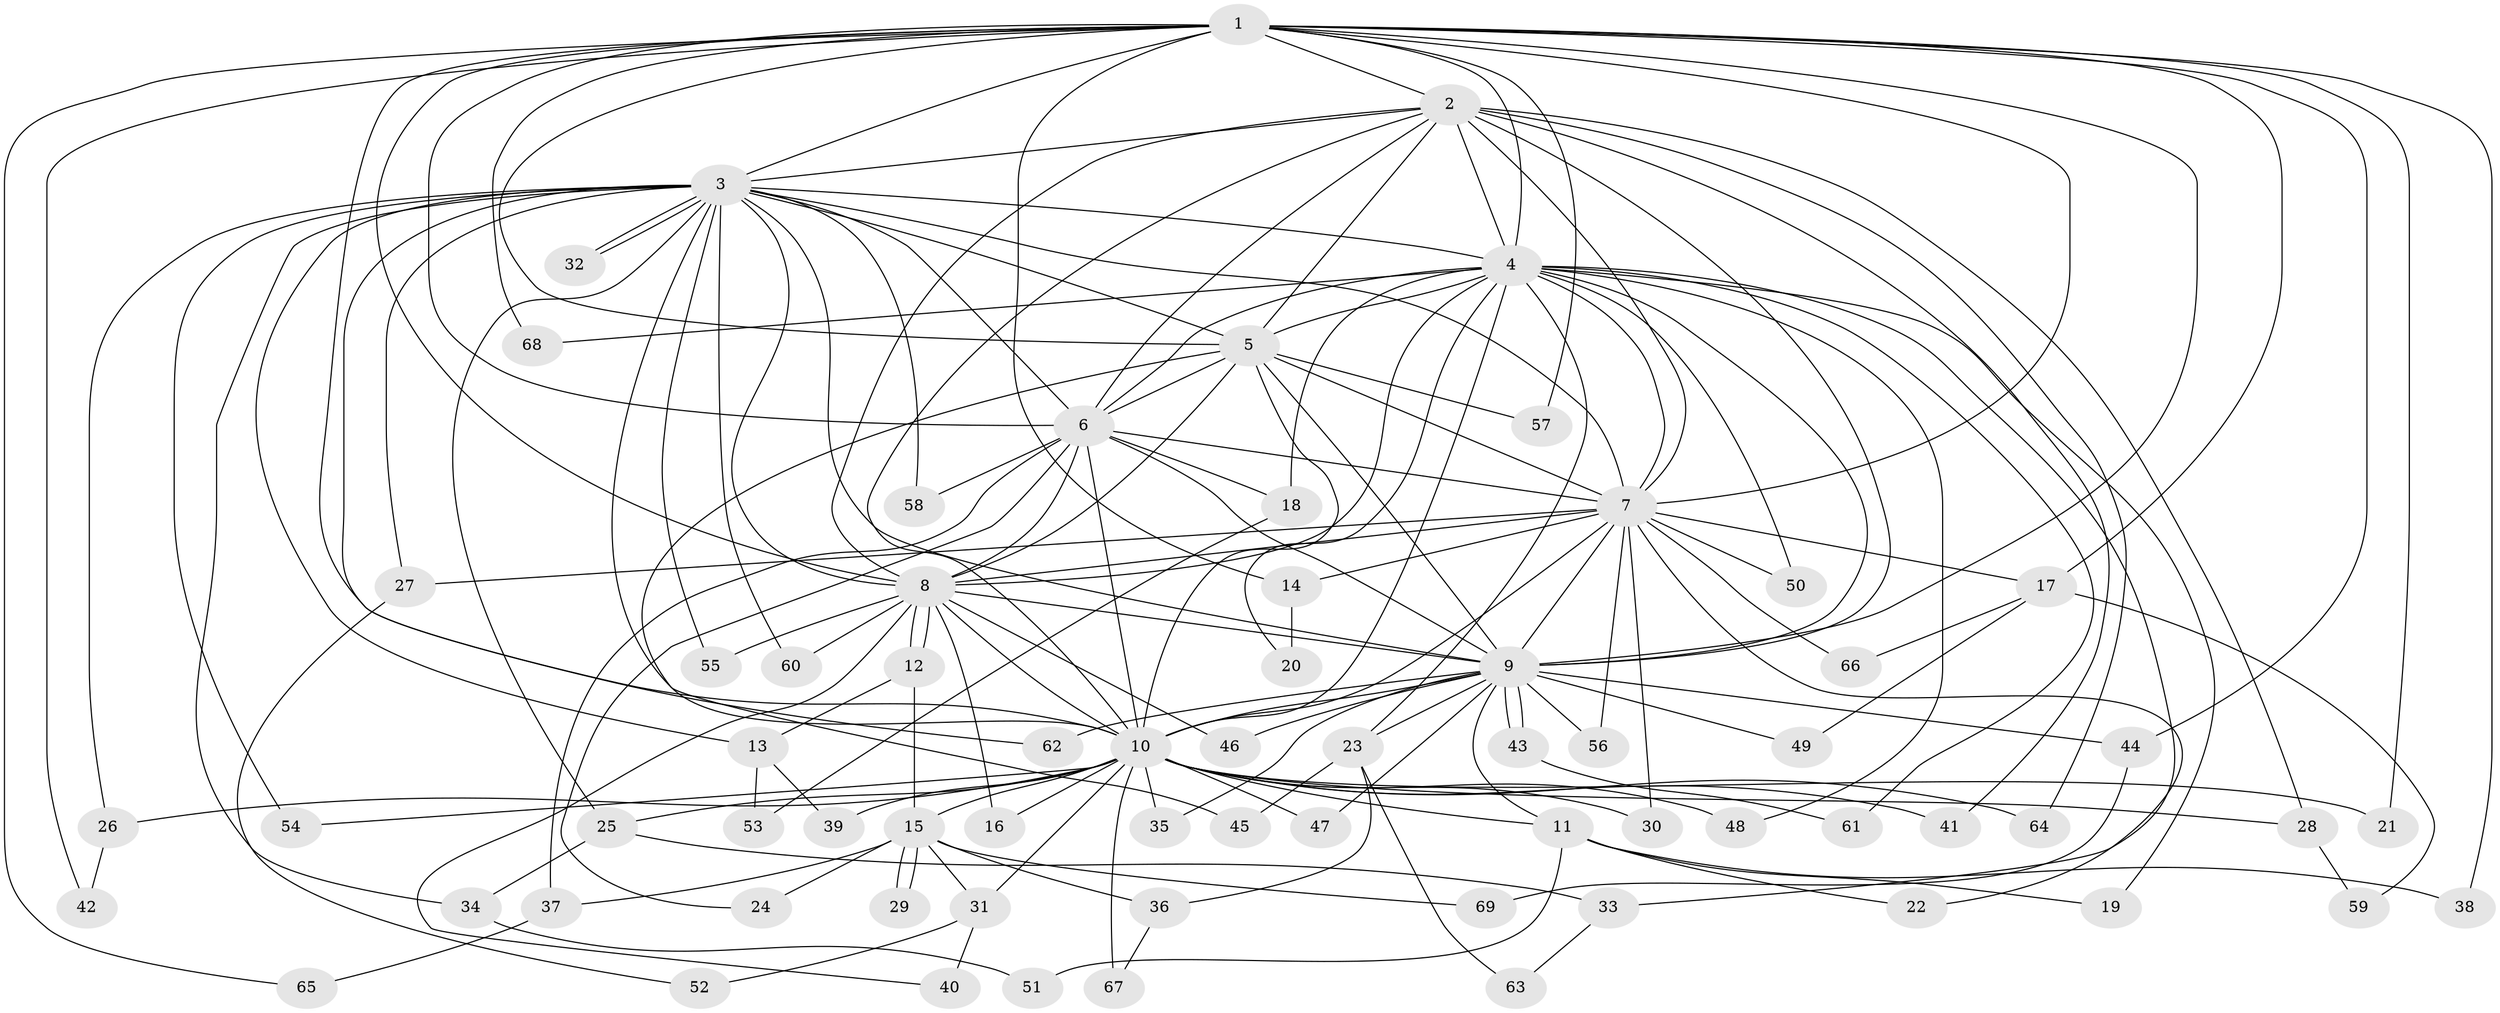 // coarse degree distribution, {11: 0.03571428571428571, 9: 0.07142857142857142, 14: 0.07142857142857142, 12: 0.03571428571428571, 10: 0.03571428571428571, 13: 0.03571428571428571, 19: 0.03571428571428571, 4: 0.07142857142857142, 5: 0.03571428571428571, 8: 0.03571428571428571, 6: 0.03571428571428571, 2: 0.2857142857142857, 3: 0.14285714285714285, 1: 0.07142857142857142}
// Generated by graph-tools (version 1.1) at 2025/49/03/04/25 22:49:34]
// undirected, 69 vertices, 163 edges
graph export_dot {
  node [color=gray90,style=filled];
  1;
  2;
  3;
  4;
  5;
  6;
  7;
  8;
  9;
  10;
  11;
  12;
  13;
  14;
  15;
  16;
  17;
  18;
  19;
  20;
  21;
  22;
  23;
  24;
  25;
  26;
  27;
  28;
  29;
  30;
  31;
  32;
  33;
  34;
  35;
  36;
  37;
  38;
  39;
  40;
  41;
  42;
  43;
  44;
  45;
  46;
  47;
  48;
  49;
  50;
  51;
  52;
  53;
  54;
  55;
  56;
  57;
  58;
  59;
  60;
  61;
  62;
  63;
  64;
  65;
  66;
  67;
  68;
  69;
  1 -- 2;
  1 -- 3;
  1 -- 4;
  1 -- 5;
  1 -- 6;
  1 -- 7;
  1 -- 8;
  1 -- 9;
  1 -- 10;
  1 -- 14;
  1 -- 17;
  1 -- 21;
  1 -- 38;
  1 -- 42;
  1 -- 44;
  1 -- 57;
  1 -- 65;
  1 -- 68;
  2 -- 3;
  2 -- 4;
  2 -- 5;
  2 -- 6;
  2 -- 7;
  2 -- 8;
  2 -- 9;
  2 -- 10;
  2 -- 28;
  2 -- 41;
  2 -- 64;
  3 -- 4;
  3 -- 5;
  3 -- 6;
  3 -- 7;
  3 -- 8;
  3 -- 9;
  3 -- 10;
  3 -- 13;
  3 -- 25;
  3 -- 26;
  3 -- 27;
  3 -- 32;
  3 -- 32;
  3 -- 34;
  3 -- 54;
  3 -- 55;
  3 -- 58;
  3 -- 60;
  3 -- 62;
  4 -- 5;
  4 -- 6;
  4 -- 7;
  4 -- 8;
  4 -- 9;
  4 -- 10;
  4 -- 18;
  4 -- 19;
  4 -- 20;
  4 -- 23;
  4 -- 33;
  4 -- 48;
  4 -- 50;
  4 -- 61;
  4 -- 68;
  5 -- 6;
  5 -- 7;
  5 -- 8;
  5 -- 9;
  5 -- 10;
  5 -- 45;
  5 -- 57;
  6 -- 7;
  6 -- 8;
  6 -- 9;
  6 -- 10;
  6 -- 18;
  6 -- 24;
  6 -- 37;
  6 -- 58;
  7 -- 8;
  7 -- 9;
  7 -- 10;
  7 -- 14;
  7 -- 17;
  7 -- 22;
  7 -- 27;
  7 -- 30;
  7 -- 50;
  7 -- 56;
  7 -- 66;
  8 -- 9;
  8 -- 10;
  8 -- 12;
  8 -- 12;
  8 -- 16;
  8 -- 40;
  8 -- 46;
  8 -- 55;
  8 -- 60;
  9 -- 10;
  9 -- 11;
  9 -- 23;
  9 -- 35;
  9 -- 43;
  9 -- 43;
  9 -- 44;
  9 -- 46;
  9 -- 47;
  9 -- 49;
  9 -- 56;
  9 -- 62;
  10 -- 11;
  10 -- 15;
  10 -- 16;
  10 -- 21;
  10 -- 25;
  10 -- 26;
  10 -- 28;
  10 -- 30;
  10 -- 31;
  10 -- 35;
  10 -- 39;
  10 -- 41;
  10 -- 47;
  10 -- 48;
  10 -- 54;
  10 -- 64;
  10 -- 67;
  11 -- 19;
  11 -- 22;
  11 -- 38;
  11 -- 51;
  12 -- 13;
  12 -- 15;
  13 -- 39;
  13 -- 53;
  14 -- 20;
  15 -- 24;
  15 -- 29;
  15 -- 29;
  15 -- 31;
  15 -- 36;
  15 -- 37;
  15 -- 69;
  17 -- 49;
  17 -- 59;
  17 -- 66;
  18 -- 53;
  23 -- 36;
  23 -- 45;
  23 -- 63;
  25 -- 33;
  25 -- 34;
  26 -- 42;
  27 -- 52;
  28 -- 59;
  31 -- 40;
  31 -- 52;
  33 -- 63;
  34 -- 51;
  36 -- 67;
  37 -- 65;
  43 -- 61;
  44 -- 69;
}
